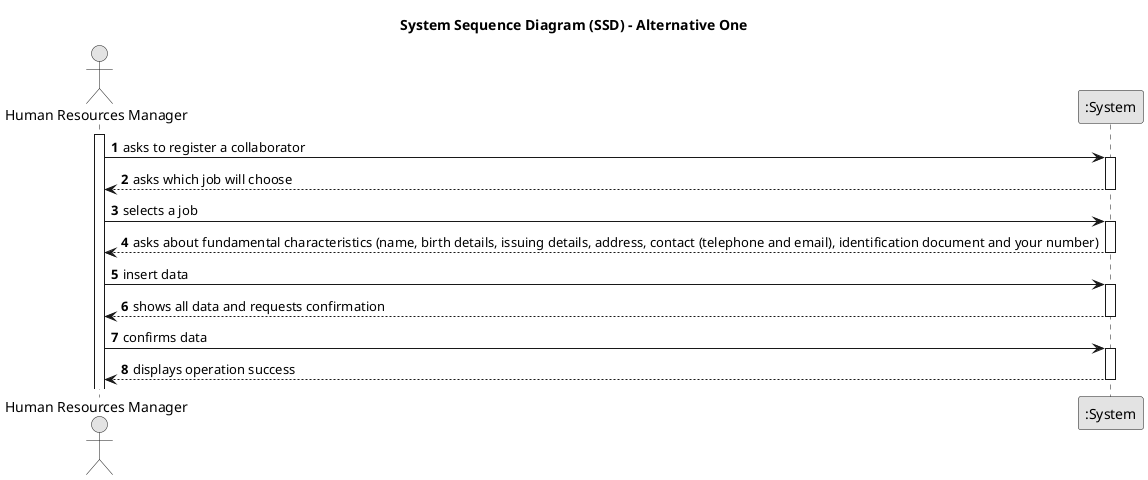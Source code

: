 @startuml
skinparam monochrome true
skinparam packageStyle rectangle
skinparam shadowing false

title System Sequence Diagram (SSD) - Alternative One

autonumber

actor "Human Resources Manager" as Employee
participant ":System" as System

activate Employee

    Employee -> System : asks to register a collaborator
    activate System

        System --> Employee : asks which job will choose
    deactivate System

    Employee -> System : selects a job
    activate System

        System --> Employee : asks about fundamental characteristics (name, birth details, issuing details, address, contact (telephone and email), identification document and your number)
    deactivate System

    Employee -> System : insert data
    activate System

        System --> Employee : shows all data and requests confirmation
    deactivate System

    Employee -> System : confirms data
    activate System

        System --> Employee : displays operation success
    deactivate System

@enduml